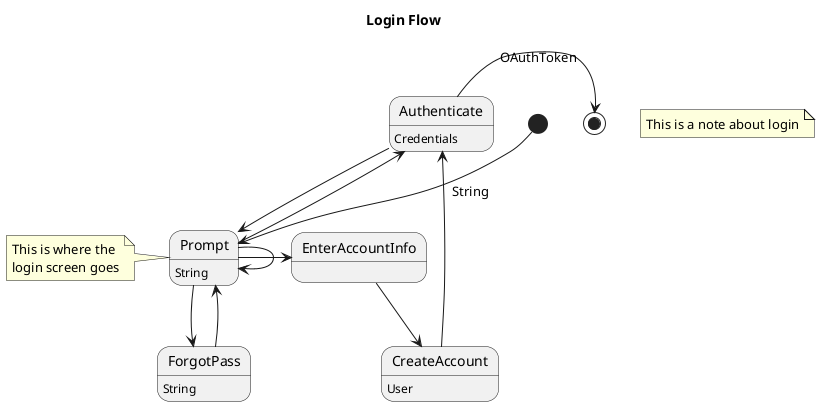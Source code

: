 @startuml

title Login Flow

[*] --> Prompt: String

Prompt --> Authenticate
Prompt --> ForgotPass
Prompt -> EnterAccountInfo

Prompt -> Prompt

Authenticate -> Prompt

Prompt: String

Authenticate: Credentials

ForgotPass --> Prompt

ForgotPass: String

'state EnterAccountInfo {
'    [*] --> EnterEmail
'    EnterEmail --> EnterPassword
'    EnterPassword --> [*]
'}

EnterAccountInfo --> CreateAccount
CreateAccount: User
CreateAccount --> Authenticate

note "This is a note about login" as N1
note left of Prompt
    This is where the
    login screen goes
end note

Authenticate -> [*]: OAuthToken
@enduml
